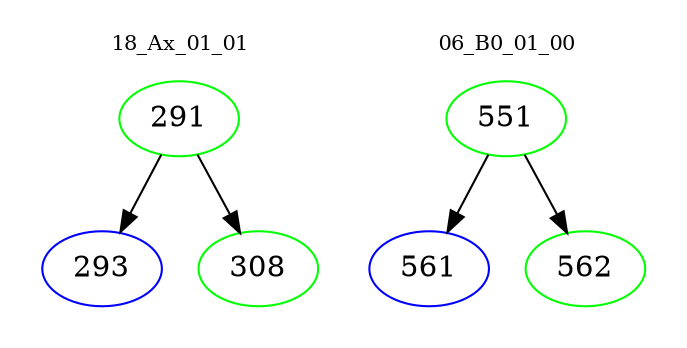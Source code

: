 digraph{
subgraph cluster_0 {
color = white
label = "18_Ax_01_01";
fontsize=10;
T0_291 [label="291", color="green"]
T0_291 -> T0_293 [color="black"]
T0_293 [label="293", color="blue"]
T0_291 -> T0_308 [color="black"]
T0_308 [label="308", color="green"]
}
subgraph cluster_1 {
color = white
label = "06_B0_01_00";
fontsize=10;
T1_551 [label="551", color="green"]
T1_551 -> T1_561 [color="black"]
T1_561 [label="561", color="blue"]
T1_551 -> T1_562 [color="black"]
T1_562 [label="562", color="green"]
}
}
